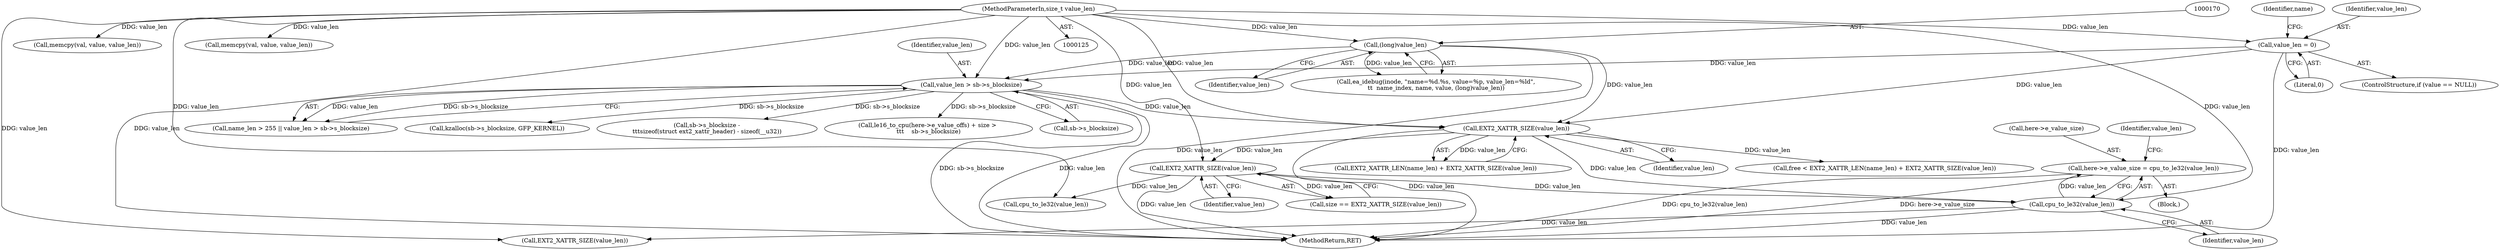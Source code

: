 digraph "0_linux_be0726d33cb8f411945884664924bed3cb8c70ee_10@pointer" {
"1000907" [label="(Call,here->e_value_size = cpu_to_le32(value_len))"];
"1000911" [label="(Call,cpu_to_le32(value_len))"];
"1000785" [label="(Call,EXT2_XATTR_SIZE(value_len))"];
"1000533" [label="(Call,EXT2_XATTR_SIZE(value_len))"];
"1000169" [label="(Call,(long)value_len)"];
"1000130" [label="(MethodParameterIn,size_t value_len)"];
"1000176" [label="(Call,value_len = 0)"];
"1000195" [label="(Call,value_len > sb->s_blocksize)"];
"1000533" [label="(Call,EXT2_XATTR_SIZE(value_len))"];
"1000169" [label="(Call,(long)value_len)"];
"1000172" [label="(ControlStructure,if (value == NULL))"];
"1000163" [label="(Call,ea_idebug(inode, \"name=%d.%s, value=%p, value_len=%ld\",\n\t\t  name_index, name, value, (long)value_len))"];
"1000911" [label="(Call,cpu_to_le32(value_len))"];
"1000908" [label="(Call,here->e_value_size)"];
"1000951" [label="(Call,memcpy(val, value, value_len))"];
"1000435" [label="(Call,sb->s_blocksize -\n\t\t\tsizeof(struct ext2_xattr_header) - sizeof(__u32))"];
"1000178" [label="(Literal,0)"];
"1000912" [label="(Identifier,value_len)"];
"1000785" [label="(Call,EXT2_XATTR_SIZE(value_len))"];
"1000499" [label="(Call,le16_to_cpu(here->e_value_offs) + size > \n\t\t\t    sb->s_blocksize)"];
"1000786" [label="(Identifier,value_len)"];
"1000197" [label="(Call,sb->s_blocksize)"];
"1000177" [label="(Identifier,value_len)"];
"1001019" [label="(MethodReturn,RET)"];
"1000907" [label="(Call,here->e_value_size = cpu_to_le32(value_len))"];
"1000802" [label="(Call,memcpy(val, value, value_len))"];
"1000181" [label="(Identifier,name)"];
"1000195" [label="(Call,value_len > sb->s_blocksize)"];
"1000130" [label="(MethodParameterIn,size_t value_len)"];
"1000906" [label="(Block,)"];
"1000171" [label="(Identifier,value_len)"];
"1000191" [label="(Call,name_len > 255 || value_len > sb->s_blocksize)"];
"1000783" [label="(Call,size == EXT2_XATTR_SIZE(value_len))"];
"1000646" [label="(Call,kzalloc(sb->s_blocksize, GFP_KERNEL))"];
"1000530" [label="(Call,EXT2_XATTR_LEN(name_len) + EXT2_XATTR_SIZE(value_len))"];
"1000919" [label="(Call,EXT2_XATTR_SIZE(value_len))"];
"1000176" [label="(Call,value_len = 0)"];
"1000792" [label="(Call,cpu_to_le32(value_len))"];
"1000914" [label="(Identifier,value_len)"];
"1000534" [label="(Identifier,value_len)"];
"1000196" [label="(Identifier,value_len)"];
"1000528" [label="(Call,free < EXT2_XATTR_LEN(name_len) + EXT2_XATTR_SIZE(value_len))"];
"1000907" -> "1000906"  [label="AST: "];
"1000907" -> "1000911"  [label="CFG: "];
"1000908" -> "1000907"  [label="AST: "];
"1000911" -> "1000907"  [label="AST: "];
"1000914" -> "1000907"  [label="CFG: "];
"1000907" -> "1001019"  [label="DDG: cpu_to_le32(value_len)"];
"1000907" -> "1001019"  [label="DDG: here->e_value_size"];
"1000911" -> "1000907"  [label="DDG: value_len"];
"1000911" -> "1000912"  [label="CFG: "];
"1000912" -> "1000911"  [label="AST: "];
"1000911" -> "1001019"  [label="DDG: value_len"];
"1000785" -> "1000911"  [label="DDG: value_len"];
"1000533" -> "1000911"  [label="DDG: value_len"];
"1000130" -> "1000911"  [label="DDG: value_len"];
"1000911" -> "1000919"  [label="DDG: value_len"];
"1000785" -> "1000783"  [label="AST: "];
"1000785" -> "1000786"  [label="CFG: "];
"1000786" -> "1000785"  [label="AST: "];
"1000783" -> "1000785"  [label="CFG: "];
"1000785" -> "1001019"  [label="DDG: value_len"];
"1000785" -> "1000783"  [label="DDG: value_len"];
"1000533" -> "1000785"  [label="DDG: value_len"];
"1000130" -> "1000785"  [label="DDG: value_len"];
"1000785" -> "1000792"  [label="DDG: value_len"];
"1000533" -> "1000530"  [label="AST: "];
"1000533" -> "1000534"  [label="CFG: "];
"1000534" -> "1000533"  [label="AST: "];
"1000530" -> "1000533"  [label="CFG: "];
"1000533" -> "1001019"  [label="DDG: value_len"];
"1000533" -> "1000528"  [label="DDG: value_len"];
"1000533" -> "1000530"  [label="DDG: value_len"];
"1000169" -> "1000533"  [label="DDG: value_len"];
"1000176" -> "1000533"  [label="DDG: value_len"];
"1000195" -> "1000533"  [label="DDG: value_len"];
"1000130" -> "1000533"  [label="DDG: value_len"];
"1000169" -> "1000163"  [label="AST: "];
"1000169" -> "1000171"  [label="CFG: "];
"1000170" -> "1000169"  [label="AST: "];
"1000171" -> "1000169"  [label="AST: "];
"1000163" -> "1000169"  [label="CFG: "];
"1000169" -> "1001019"  [label="DDG: value_len"];
"1000169" -> "1000163"  [label="DDG: value_len"];
"1000130" -> "1000169"  [label="DDG: value_len"];
"1000169" -> "1000195"  [label="DDG: value_len"];
"1000130" -> "1000125"  [label="AST: "];
"1000130" -> "1001019"  [label="DDG: value_len"];
"1000130" -> "1000176"  [label="DDG: value_len"];
"1000130" -> "1000195"  [label="DDG: value_len"];
"1000130" -> "1000792"  [label="DDG: value_len"];
"1000130" -> "1000802"  [label="DDG: value_len"];
"1000130" -> "1000919"  [label="DDG: value_len"];
"1000130" -> "1000951"  [label="DDG: value_len"];
"1000176" -> "1000172"  [label="AST: "];
"1000176" -> "1000178"  [label="CFG: "];
"1000177" -> "1000176"  [label="AST: "];
"1000178" -> "1000176"  [label="AST: "];
"1000181" -> "1000176"  [label="CFG: "];
"1000176" -> "1001019"  [label="DDG: value_len"];
"1000176" -> "1000195"  [label="DDG: value_len"];
"1000195" -> "1000191"  [label="AST: "];
"1000195" -> "1000197"  [label="CFG: "];
"1000196" -> "1000195"  [label="AST: "];
"1000197" -> "1000195"  [label="AST: "];
"1000191" -> "1000195"  [label="CFG: "];
"1000195" -> "1001019"  [label="DDG: sb->s_blocksize"];
"1000195" -> "1001019"  [label="DDG: value_len"];
"1000195" -> "1000191"  [label="DDG: value_len"];
"1000195" -> "1000191"  [label="DDG: sb->s_blocksize"];
"1000195" -> "1000435"  [label="DDG: sb->s_blocksize"];
"1000195" -> "1000499"  [label="DDG: sb->s_blocksize"];
"1000195" -> "1000646"  [label="DDG: sb->s_blocksize"];
}
